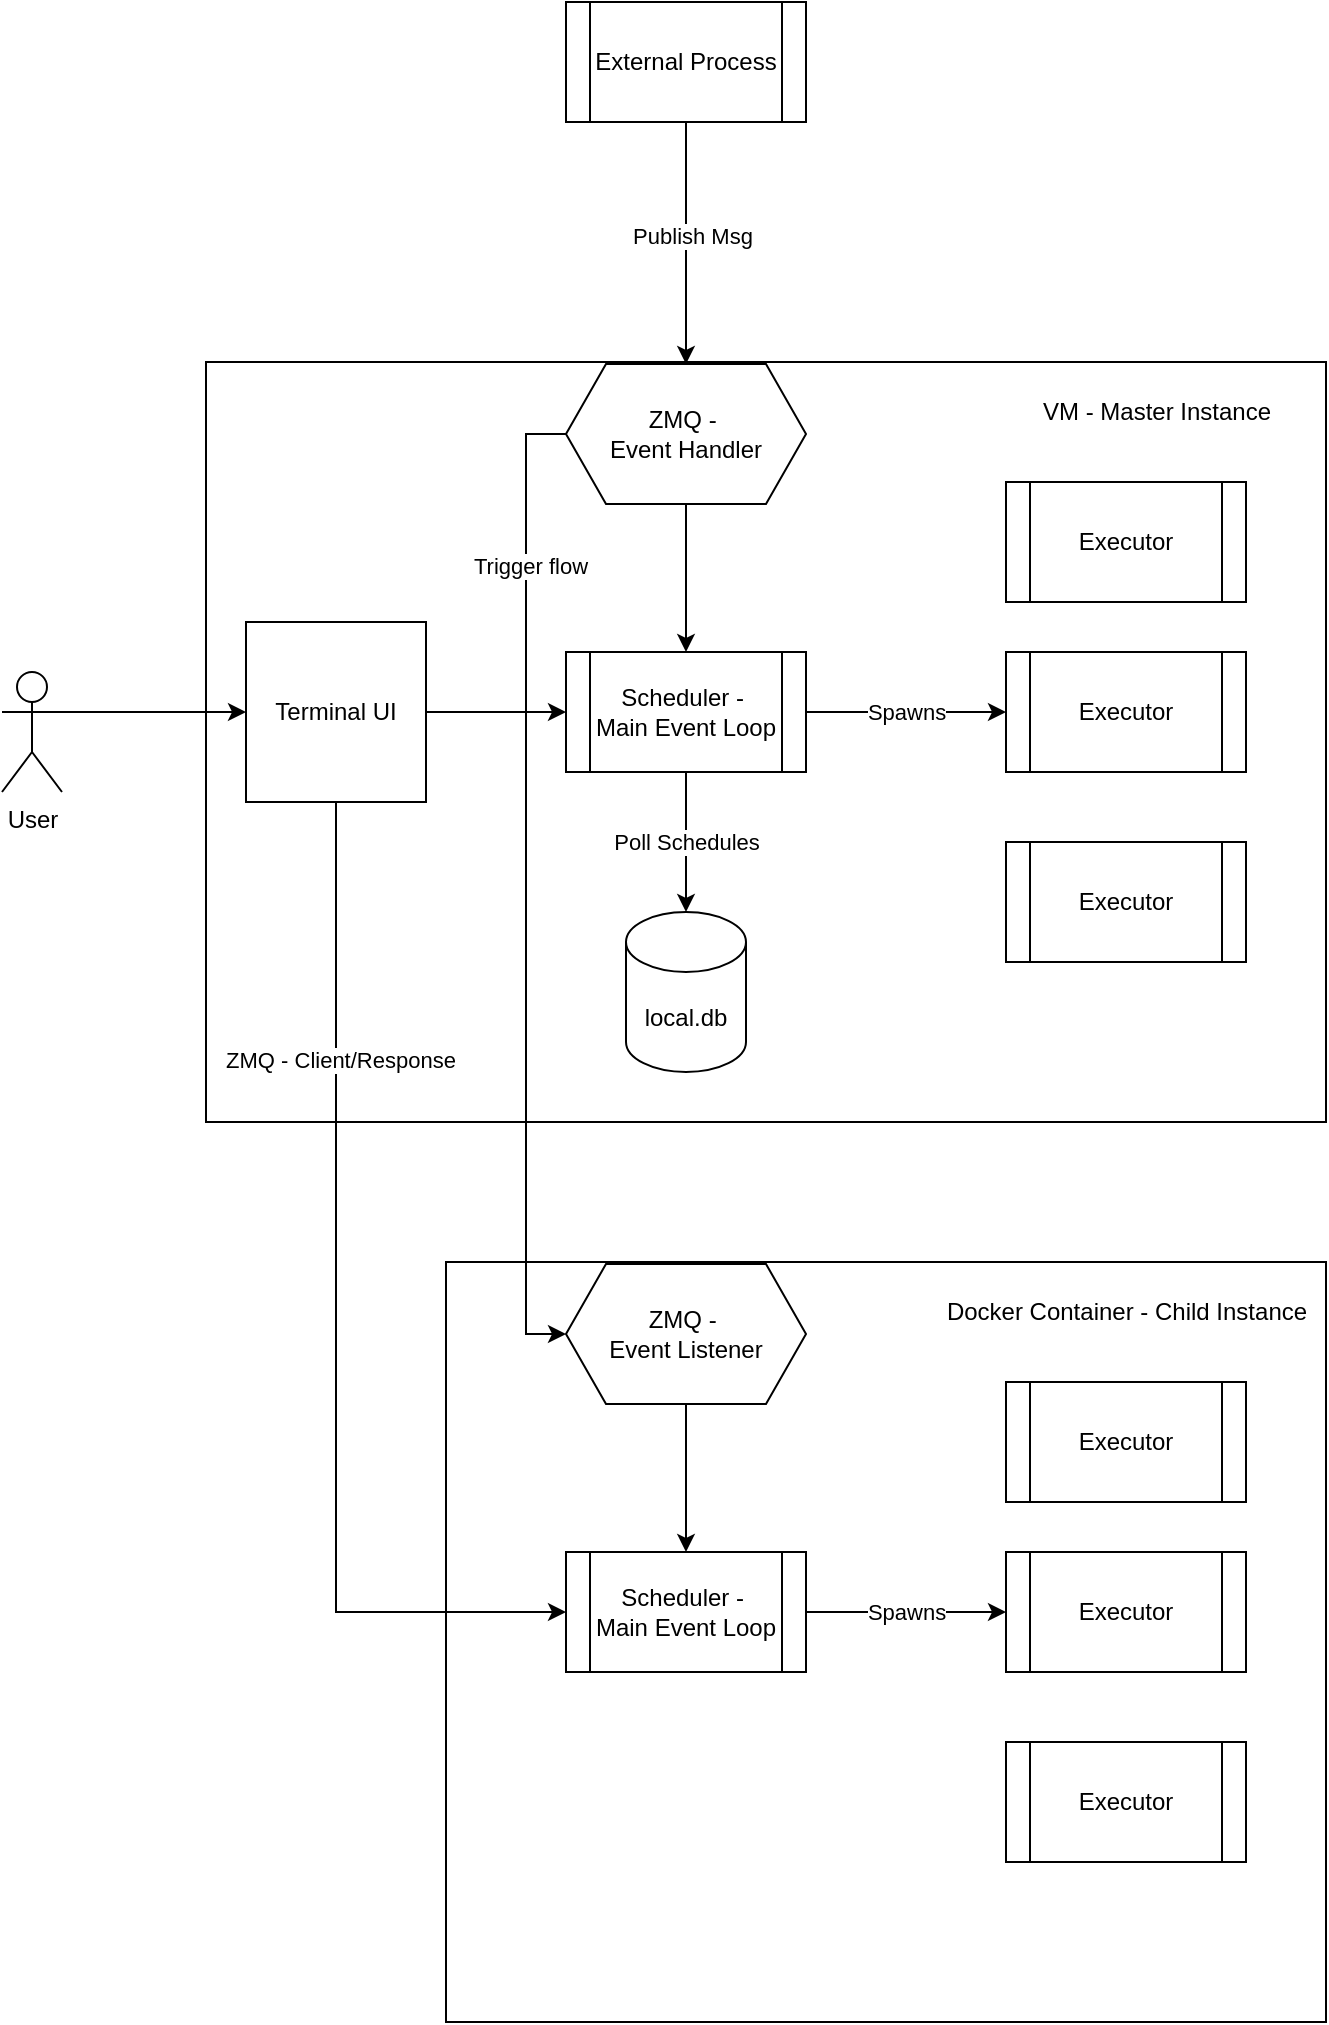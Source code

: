 <mxfile version="24.4.10" type="device">
  <diagram name="Page-1" id="i2lvcuTBgYAlCcFUpmUH">
    <mxGraphModel dx="1432" dy="761" grid="1" gridSize="10" guides="1" tooltips="1" connect="1" arrows="1" fold="1" page="1" pageScale="1" pageWidth="827" pageHeight="1169" math="0" shadow="0">
      <root>
        <mxCell id="0" />
        <mxCell id="1" parent="0" />
        <mxCell id="4t-yZNYD0nhIyF8x1905-32" value="" style="rounded=0;whiteSpace=wrap;html=1;align=right;" vertex="1" parent="1">
          <mxGeometry x="340" y="640" width="440" height="380" as="geometry" />
        </mxCell>
        <mxCell id="4t-yZNYD0nhIyF8x1905-20" value="" style="rounded=0;whiteSpace=wrap;html=1;align=right;" vertex="1" parent="1">
          <mxGeometry x="220" y="190" width="560" height="380" as="geometry" />
        </mxCell>
        <mxCell id="4t-yZNYD0nhIyF8x1905-31" style="edgeStyle=orthogonalEdgeStyle;rounded=0;orthogonalLoop=1;jettySize=auto;html=1;exitX=1;exitY=0.333;exitDx=0;exitDy=0;exitPerimeter=0;entryX=0;entryY=0.5;entryDx=0;entryDy=0;" edge="1" parent="1" source="4t-yZNYD0nhIyF8x1905-1" target="4t-yZNYD0nhIyF8x1905-4">
          <mxGeometry relative="1" as="geometry" />
        </mxCell>
        <mxCell id="4t-yZNYD0nhIyF8x1905-1" value="User" style="shape=umlActor;verticalLabelPosition=bottom;verticalAlign=top;html=1;outlineConnect=0;" vertex="1" parent="1">
          <mxGeometry x="118" y="345" width="30" height="60" as="geometry" />
        </mxCell>
        <mxCell id="4t-yZNYD0nhIyF8x1905-3" value="local.db" style="shape=cylinder3;whiteSpace=wrap;html=1;boundedLbl=1;backgroundOutline=1;size=15;" vertex="1" parent="1">
          <mxGeometry x="430" y="465" width="60" height="80" as="geometry" />
        </mxCell>
        <mxCell id="4t-yZNYD0nhIyF8x1905-16" style="edgeStyle=orthogonalEdgeStyle;rounded=0;orthogonalLoop=1;jettySize=auto;html=1;entryX=0;entryY=0.5;entryDx=0;entryDy=0;" edge="1" parent="1" source="4t-yZNYD0nhIyF8x1905-4" target="4t-yZNYD0nhIyF8x1905-7">
          <mxGeometry relative="1" as="geometry" />
        </mxCell>
        <mxCell id="4t-yZNYD0nhIyF8x1905-44" style="edgeStyle=orthogonalEdgeStyle;rounded=0;orthogonalLoop=1;jettySize=auto;html=1;entryX=0;entryY=0.5;entryDx=0;entryDy=0;exitX=0.5;exitY=1;exitDx=0;exitDy=0;" edge="1" parent="1" source="4t-yZNYD0nhIyF8x1905-4" target="4t-yZNYD0nhIyF8x1905-35">
          <mxGeometry relative="1" as="geometry" />
        </mxCell>
        <mxCell id="4t-yZNYD0nhIyF8x1905-45" value="ZMQ - Client/Response" style="edgeLabel;html=1;align=center;verticalAlign=middle;resizable=0;points=[];" vertex="1" connectable="0" parent="4t-yZNYD0nhIyF8x1905-44">
          <mxGeometry x="-0.506" y="2" relative="1" as="geometry">
            <mxPoint as="offset" />
          </mxGeometry>
        </mxCell>
        <mxCell id="4t-yZNYD0nhIyF8x1905-4" value="Terminal UI" style="whiteSpace=wrap;html=1;aspect=fixed;" vertex="1" parent="1">
          <mxGeometry x="240" y="320" width="90" height="90" as="geometry" />
        </mxCell>
        <mxCell id="4t-yZNYD0nhIyF8x1905-9" value="Spawns" style="edgeStyle=orthogonalEdgeStyle;rounded=0;orthogonalLoop=1;jettySize=auto;html=1;" edge="1" parent="1" source="4t-yZNYD0nhIyF8x1905-7" target="4t-yZNYD0nhIyF8x1905-8">
          <mxGeometry relative="1" as="geometry" />
        </mxCell>
        <mxCell id="4t-yZNYD0nhIyF8x1905-7" value="Scheduler -&amp;nbsp;&lt;div&gt;Main Event Loop&lt;/div&gt;" style="shape=process;whiteSpace=wrap;html=1;backgroundOutline=1;" vertex="1" parent="1">
          <mxGeometry x="400" y="335" width="120" height="60" as="geometry" />
        </mxCell>
        <mxCell id="4t-yZNYD0nhIyF8x1905-8" value="Executor" style="shape=process;whiteSpace=wrap;html=1;backgroundOutline=1;" vertex="1" parent="1">
          <mxGeometry x="620" y="335" width="120" height="60" as="geometry" />
        </mxCell>
        <mxCell id="4t-yZNYD0nhIyF8x1905-10" style="edgeStyle=orthogonalEdgeStyle;rounded=0;orthogonalLoop=1;jettySize=auto;html=1;exitX=0.5;exitY=1;exitDx=0;exitDy=0;entryX=0.5;entryY=0;entryDx=0;entryDy=0;entryPerimeter=0;" edge="1" parent="1" source="4t-yZNYD0nhIyF8x1905-7" target="4t-yZNYD0nhIyF8x1905-3">
          <mxGeometry relative="1" as="geometry" />
        </mxCell>
        <mxCell id="4t-yZNYD0nhIyF8x1905-11" value="Poll Schedules" style="edgeLabel;html=1;align=center;verticalAlign=middle;resizable=0;points=[];" vertex="1" connectable="0" parent="4t-yZNYD0nhIyF8x1905-10">
          <mxGeometry x="0.341" relative="1" as="geometry">
            <mxPoint y="-12" as="offset" />
          </mxGeometry>
        </mxCell>
        <mxCell id="4t-yZNYD0nhIyF8x1905-23" style="edgeStyle=orthogonalEdgeStyle;rounded=0;orthogonalLoop=1;jettySize=auto;html=1;exitX=0.5;exitY=1;exitDx=0;exitDy=0;" edge="1" parent="1" source="4t-yZNYD0nhIyF8x1905-21" target="4t-yZNYD0nhIyF8x1905-7">
          <mxGeometry relative="1" as="geometry" />
        </mxCell>
        <mxCell id="4t-yZNYD0nhIyF8x1905-46" style="edgeStyle=orthogonalEdgeStyle;rounded=0;orthogonalLoop=1;jettySize=auto;html=1;exitX=0;exitY=0.5;exitDx=0;exitDy=0;entryX=0;entryY=0.5;entryDx=0;entryDy=0;" edge="1" parent="1" source="4t-yZNYD0nhIyF8x1905-21" target="4t-yZNYD0nhIyF8x1905-40">
          <mxGeometry relative="1" as="geometry" />
        </mxCell>
        <mxCell id="4t-yZNYD0nhIyF8x1905-47" value="Trigger flow" style="edgeLabel;html=1;align=center;verticalAlign=middle;resizable=0;points=[];" vertex="1" connectable="0" parent="4t-yZNYD0nhIyF8x1905-46">
          <mxGeometry x="-0.649" y="2" relative="1" as="geometry">
            <mxPoint as="offset" />
          </mxGeometry>
        </mxCell>
        <mxCell id="4t-yZNYD0nhIyF8x1905-21" value="ZMQ -&amp;nbsp;&lt;div&gt;Event Handler&lt;/div&gt;" style="shape=hexagon;perimeter=hexagonPerimeter2;whiteSpace=wrap;html=1;fixedSize=1;" vertex="1" parent="1">
          <mxGeometry x="400" y="191" width="120" height="70" as="geometry" />
        </mxCell>
        <mxCell id="4t-yZNYD0nhIyF8x1905-25" style="edgeStyle=orthogonalEdgeStyle;rounded=0;orthogonalLoop=1;jettySize=auto;html=1;exitX=0.5;exitY=1;exitDx=0;exitDy=0;entryX=0.5;entryY=0;entryDx=0;entryDy=0;" edge="1" parent="1" source="4t-yZNYD0nhIyF8x1905-24" target="4t-yZNYD0nhIyF8x1905-21">
          <mxGeometry relative="1" as="geometry" />
        </mxCell>
        <mxCell id="4t-yZNYD0nhIyF8x1905-26" value="Publish Msg" style="edgeLabel;html=1;align=center;verticalAlign=middle;resizable=0;points=[];" vertex="1" connectable="0" parent="4t-yZNYD0nhIyF8x1905-25">
          <mxGeometry x="-0.058" y="3" relative="1" as="geometry">
            <mxPoint as="offset" />
          </mxGeometry>
        </mxCell>
        <mxCell id="4t-yZNYD0nhIyF8x1905-24" value="External Process" style="shape=process;whiteSpace=wrap;html=1;backgroundOutline=1;" vertex="1" parent="1">
          <mxGeometry x="400" y="10" width="120" height="60" as="geometry" />
        </mxCell>
        <mxCell id="4t-yZNYD0nhIyF8x1905-27" value="Executor" style="shape=process;whiteSpace=wrap;html=1;backgroundOutline=1;" vertex="1" parent="1">
          <mxGeometry x="620" y="430" width="120" height="60" as="geometry" />
        </mxCell>
        <mxCell id="4t-yZNYD0nhIyF8x1905-28" value="Executor" style="shape=process;whiteSpace=wrap;html=1;backgroundOutline=1;" vertex="1" parent="1">
          <mxGeometry x="620" y="250" width="120" height="60" as="geometry" />
        </mxCell>
        <mxCell id="4t-yZNYD0nhIyF8x1905-29" value="VM - Master Instance" style="text;html=1;align=center;verticalAlign=middle;resizable=0;points=[];autosize=1;strokeColor=none;fillColor=none;" vertex="1" parent="1">
          <mxGeometry x="625" y="200" width="140" height="30" as="geometry" />
        </mxCell>
        <mxCell id="4t-yZNYD0nhIyF8x1905-34" value="Spawns" style="edgeStyle=orthogonalEdgeStyle;rounded=0;orthogonalLoop=1;jettySize=auto;html=1;" edge="1" parent="1" source="4t-yZNYD0nhIyF8x1905-35" target="4t-yZNYD0nhIyF8x1905-36">
          <mxGeometry relative="1" as="geometry" />
        </mxCell>
        <mxCell id="4t-yZNYD0nhIyF8x1905-35" value="Scheduler -&amp;nbsp;&lt;div&gt;Main Event Loop&lt;/div&gt;" style="shape=process;whiteSpace=wrap;html=1;backgroundOutline=1;" vertex="1" parent="1">
          <mxGeometry x="400" y="785" width="120" height="60" as="geometry" />
        </mxCell>
        <mxCell id="4t-yZNYD0nhIyF8x1905-36" value="Executor" style="shape=process;whiteSpace=wrap;html=1;backgroundOutline=1;" vertex="1" parent="1">
          <mxGeometry x="620" y="785" width="120" height="60" as="geometry" />
        </mxCell>
        <mxCell id="4t-yZNYD0nhIyF8x1905-39" style="edgeStyle=orthogonalEdgeStyle;rounded=0;orthogonalLoop=1;jettySize=auto;html=1;exitX=0.5;exitY=1;exitDx=0;exitDy=0;" edge="1" parent="1" source="4t-yZNYD0nhIyF8x1905-40" target="4t-yZNYD0nhIyF8x1905-35">
          <mxGeometry relative="1" as="geometry" />
        </mxCell>
        <mxCell id="4t-yZNYD0nhIyF8x1905-40" value="ZMQ -&amp;nbsp;&lt;div&gt;Event Listener&lt;/div&gt;" style="shape=hexagon;perimeter=hexagonPerimeter2;whiteSpace=wrap;html=1;fixedSize=1;" vertex="1" parent="1">
          <mxGeometry x="400" y="641" width="120" height="70" as="geometry" />
        </mxCell>
        <mxCell id="4t-yZNYD0nhIyF8x1905-41" value="Executor" style="shape=process;whiteSpace=wrap;html=1;backgroundOutline=1;" vertex="1" parent="1">
          <mxGeometry x="620" y="880" width="120" height="60" as="geometry" />
        </mxCell>
        <mxCell id="4t-yZNYD0nhIyF8x1905-42" value="Executor" style="shape=process;whiteSpace=wrap;html=1;backgroundOutline=1;" vertex="1" parent="1">
          <mxGeometry x="620" y="700" width="120" height="60" as="geometry" />
        </mxCell>
        <mxCell id="4t-yZNYD0nhIyF8x1905-43" value="Docker Container - Child Instance" style="text;html=1;align=center;verticalAlign=middle;resizable=0;points=[];autosize=1;strokeColor=none;fillColor=none;" vertex="1" parent="1">
          <mxGeometry x="580" y="650" width="200" height="30" as="geometry" />
        </mxCell>
      </root>
    </mxGraphModel>
  </diagram>
</mxfile>
